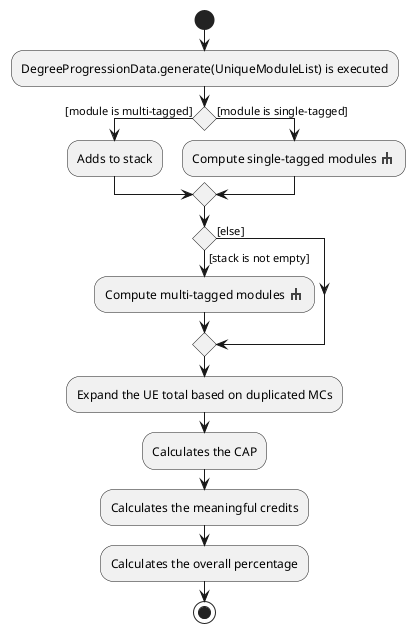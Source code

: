 @startuml
sprite $rake [16x16/8] {
0000000000000000
0000000jj0000000
0000000jj0000000
0005555jj5555000
000jjeejjeejj000
000jj00jj00jj000
000jj00jj00jj000
0000000000000000
}

start
:DegreeProgressionData.generate(UniqueModuleList) is executed;

if () then ([module is multi-tagged])
    :Adds to stack;

else ([module is single-tagged])
    :Compute single-tagged modules <$rake>;
endif

if () then ([stack is not empty])
    :Compute multi-tagged modules <$rake>;
else ([else])
endif

:Expand the UE total based on duplicated MCs;
:Calculates the CAP;
:Calculates the meaningful credits;
:Calculates the overall percentage;
stop
@enduml
